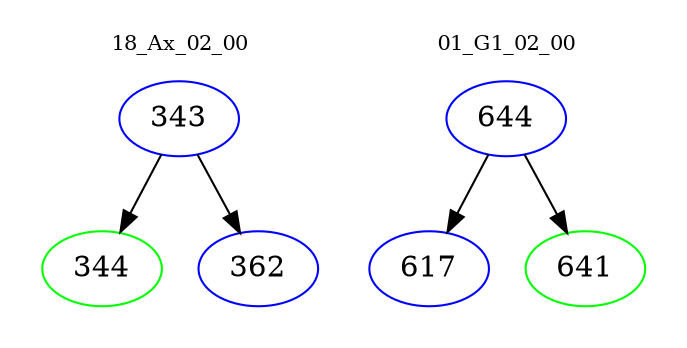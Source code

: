 digraph{
subgraph cluster_0 {
color = white
label = "18_Ax_02_00";
fontsize=10;
T0_343 [label="343", color="blue"]
T0_343 -> T0_344 [color="black"]
T0_344 [label="344", color="green"]
T0_343 -> T0_362 [color="black"]
T0_362 [label="362", color="blue"]
}
subgraph cluster_1 {
color = white
label = "01_G1_02_00";
fontsize=10;
T1_644 [label="644", color="blue"]
T1_644 -> T1_617 [color="black"]
T1_617 [label="617", color="blue"]
T1_644 -> T1_641 [color="black"]
T1_641 [label="641", color="green"]
}
}
